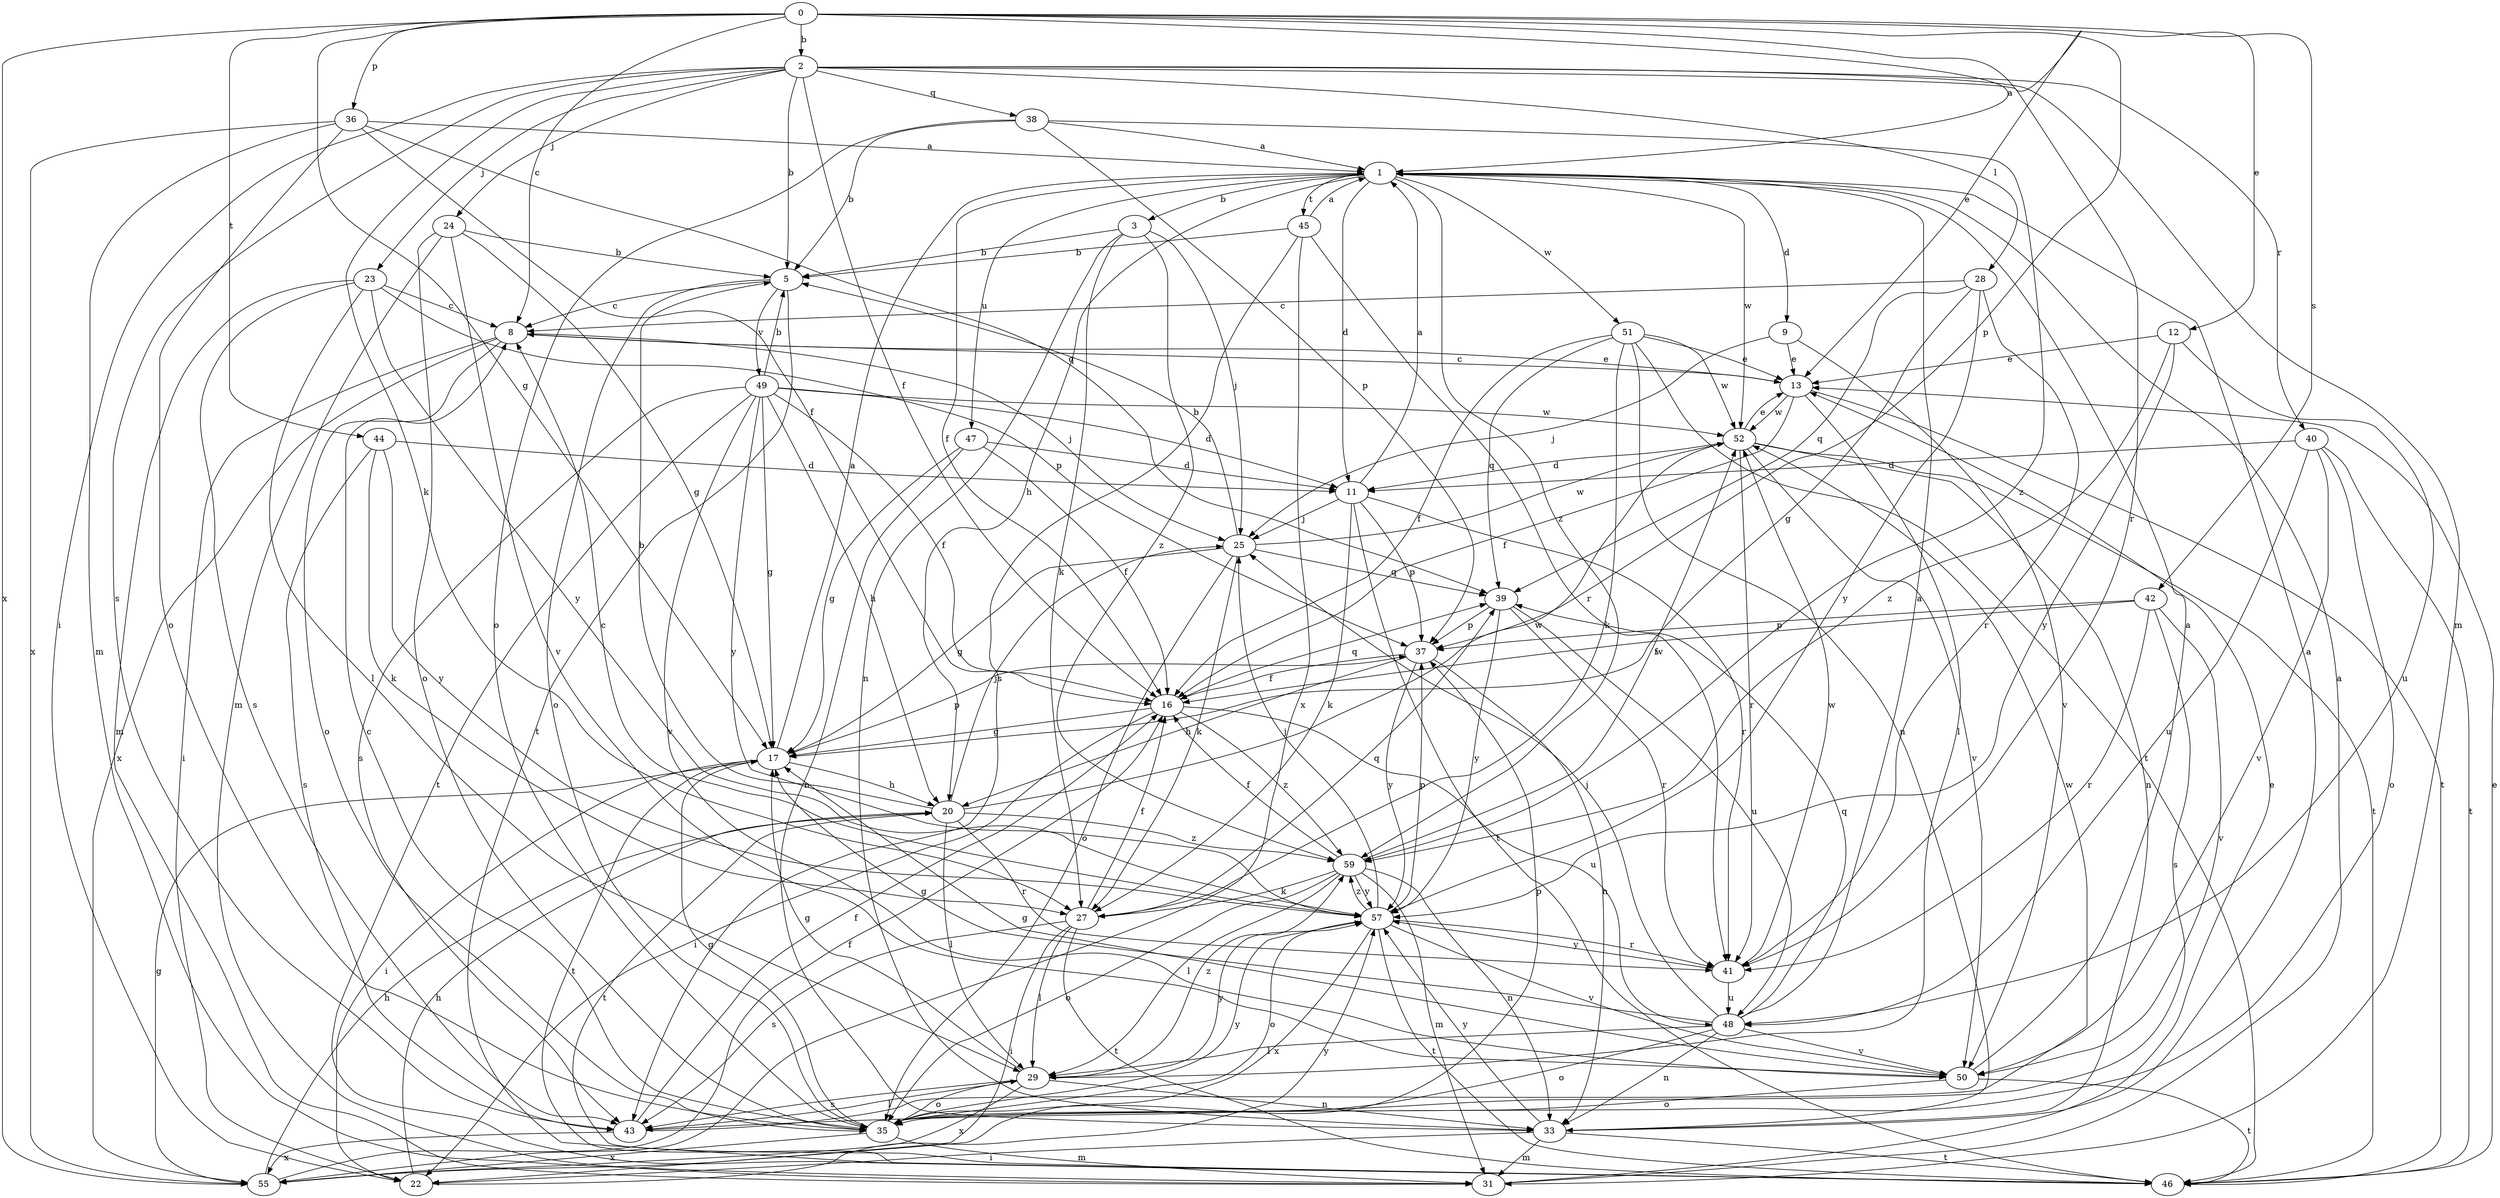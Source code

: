strict digraph  {
0;
1;
2;
3;
5;
8;
9;
11;
12;
13;
16;
17;
20;
22;
23;
24;
25;
27;
28;
29;
31;
33;
35;
36;
37;
38;
39;
40;
41;
42;
43;
44;
45;
46;
47;
48;
49;
50;
51;
52;
55;
57;
59;
0 -> 1  [label=a];
0 -> 2  [label=b];
0 -> 8  [label=c];
0 -> 12  [label=e];
0 -> 13  [label=e];
0 -> 17  [label=g];
0 -> 36  [label=p];
0 -> 37  [label=p];
0 -> 42  [label=s];
0 -> 44  [label=t];
0 -> 55  [label=x];
1 -> 3  [label=b];
1 -> 9  [label=d];
1 -> 11  [label=d];
1 -> 16  [label=f];
1 -> 20  [label=h];
1 -> 45  [label=t];
1 -> 47  [label=u];
1 -> 51  [label=w];
1 -> 52  [label=w];
1 -> 59  [label=z];
2 -> 5  [label=b];
2 -> 16  [label=f];
2 -> 22  [label=i];
2 -> 23  [label=j];
2 -> 24  [label=j];
2 -> 27  [label=k];
2 -> 28  [label=l];
2 -> 31  [label=m];
2 -> 38  [label=q];
2 -> 40  [label=r];
2 -> 41  [label=r];
2 -> 43  [label=s];
3 -> 5  [label=b];
3 -> 25  [label=j];
3 -> 27  [label=k];
3 -> 33  [label=n];
3 -> 59  [label=z];
5 -> 8  [label=c];
5 -> 35  [label=o];
5 -> 46  [label=t];
5 -> 49  [label=v];
8 -> 13  [label=e];
8 -> 22  [label=i];
8 -> 25  [label=j];
8 -> 35  [label=o];
8 -> 55  [label=x];
9 -> 13  [label=e];
9 -> 25  [label=j];
9 -> 50  [label=v];
11 -> 1  [label=a];
11 -> 25  [label=j];
11 -> 27  [label=k];
11 -> 37  [label=p];
11 -> 41  [label=r];
11 -> 46  [label=t];
12 -> 13  [label=e];
12 -> 48  [label=u];
12 -> 57  [label=y];
12 -> 59  [label=z];
13 -> 8  [label=c];
13 -> 16  [label=f];
13 -> 29  [label=l];
13 -> 46  [label=t];
13 -> 52  [label=w];
16 -> 17  [label=g];
16 -> 22  [label=i];
16 -> 39  [label=q];
16 -> 48  [label=u];
16 -> 59  [label=z];
17 -> 1  [label=a];
17 -> 20  [label=h];
17 -> 22  [label=i];
17 -> 37  [label=p];
17 -> 46  [label=t];
20 -> 5  [label=b];
20 -> 25  [label=j];
20 -> 29  [label=l];
20 -> 41  [label=r];
20 -> 46  [label=t];
20 -> 52  [label=w];
20 -> 59  [label=z];
22 -> 20  [label=h];
22 -> 57  [label=y];
23 -> 8  [label=c];
23 -> 29  [label=l];
23 -> 31  [label=m];
23 -> 37  [label=p];
23 -> 43  [label=s];
23 -> 57  [label=y];
24 -> 5  [label=b];
24 -> 17  [label=g];
24 -> 31  [label=m];
24 -> 35  [label=o];
24 -> 50  [label=v];
25 -> 5  [label=b];
25 -> 17  [label=g];
25 -> 27  [label=k];
25 -> 35  [label=o];
25 -> 39  [label=q];
25 -> 52  [label=w];
27 -> 16  [label=f];
27 -> 22  [label=i];
27 -> 29  [label=l];
27 -> 39  [label=q];
27 -> 43  [label=s];
27 -> 46  [label=t];
28 -> 8  [label=c];
28 -> 17  [label=g];
28 -> 39  [label=q];
28 -> 41  [label=r];
28 -> 57  [label=y];
29 -> 17  [label=g];
29 -> 33  [label=n];
29 -> 35  [label=o];
29 -> 43  [label=s];
29 -> 55  [label=x];
29 -> 57  [label=y];
29 -> 59  [label=z];
31 -> 1  [label=a];
31 -> 13  [label=e];
33 -> 1  [label=a];
33 -> 22  [label=i];
33 -> 31  [label=m];
33 -> 46  [label=t];
33 -> 57  [label=y];
35 -> 8  [label=c];
35 -> 17  [label=g];
35 -> 31  [label=m];
35 -> 37  [label=p];
35 -> 55  [label=x];
35 -> 57  [label=y];
36 -> 1  [label=a];
36 -> 16  [label=f];
36 -> 31  [label=m];
36 -> 35  [label=o];
36 -> 39  [label=q];
36 -> 55  [label=x];
37 -> 16  [label=f];
37 -> 20  [label=h];
37 -> 33  [label=n];
37 -> 57  [label=y];
38 -> 1  [label=a];
38 -> 5  [label=b];
38 -> 35  [label=o];
38 -> 37  [label=p];
38 -> 59  [label=z];
39 -> 37  [label=p];
39 -> 41  [label=r];
39 -> 48  [label=u];
39 -> 57  [label=y];
40 -> 11  [label=d];
40 -> 35  [label=o];
40 -> 46  [label=t];
40 -> 48  [label=u];
40 -> 50  [label=v];
41 -> 48  [label=u];
41 -> 52  [label=w];
41 -> 57  [label=y];
42 -> 16  [label=f];
42 -> 37  [label=p];
42 -> 41  [label=r];
42 -> 43  [label=s];
42 -> 50  [label=v];
43 -> 16  [label=f];
43 -> 29  [label=l];
43 -> 52  [label=w];
43 -> 55  [label=x];
44 -> 11  [label=d];
44 -> 27  [label=k];
44 -> 43  [label=s];
44 -> 57  [label=y];
45 -> 1  [label=a];
45 -> 5  [label=b];
45 -> 41  [label=r];
45 -> 43  [label=s];
45 -> 55  [label=x];
46 -> 13  [label=e];
47 -> 11  [label=d];
47 -> 16  [label=f];
47 -> 17  [label=g];
47 -> 33  [label=n];
48 -> 1  [label=a];
48 -> 17  [label=g];
48 -> 25  [label=j];
48 -> 29  [label=l];
48 -> 33  [label=n];
48 -> 35  [label=o];
48 -> 39  [label=q];
48 -> 50  [label=v];
49 -> 5  [label=b];
49 -> 11  [label=d];
49 -> 16  [label=f];
49 -> 17  [label=g];
49 -> 20  [label=h];
49 -> 43  [label=s];
49 -> 46  [label=t];
49 -> 50  [label=v];
49 -> 52  [label=w];
49 -> 57  [label=y];
50 -> 1  [label=a];
50 -> 17  [label=g];
50 -> 35  [label=o];
50 -> 46  [label=t];
51 -> 13  [label=e];
51 -> 16  [label=f];
51 -> 27  [label=k];
51 -> 33  [label=n];
51 -> 39  [label=q];
51 -> 46  [label=t];
51 -> 52  [label=w];
52 -> 11  [label=d];
52 -> 13  [label=e];
52 -> 33  [label=n];
52 -> 41  [label=r];
52 -> 46  [label=t];
52 -> 50  [label=v];
55 -> 16  [label=f];
55 -> 17  [label=g];
55 -> 20  [label=h];
57 -> 8  [label=c];
57 -> 25  [label=j];
57 -> 35  [label=o];
57 -> 37  [label=p];
57 -> 41  [label=r];
57 -> 46  [label=t];
57 -> 50  [label=v];
57 -> 55  [label=x];
57 -> 59  [label=z];
59 -> 16  [label=f];
59 -> 27  [label=k];
59 -> 29  [label=l];
59 -> 31  [label=m];
59 -> 33  [label=n];
59 -> 35  [label=o];
59 -> 52  [label=w];
59 -> 57  [label=y];
}
